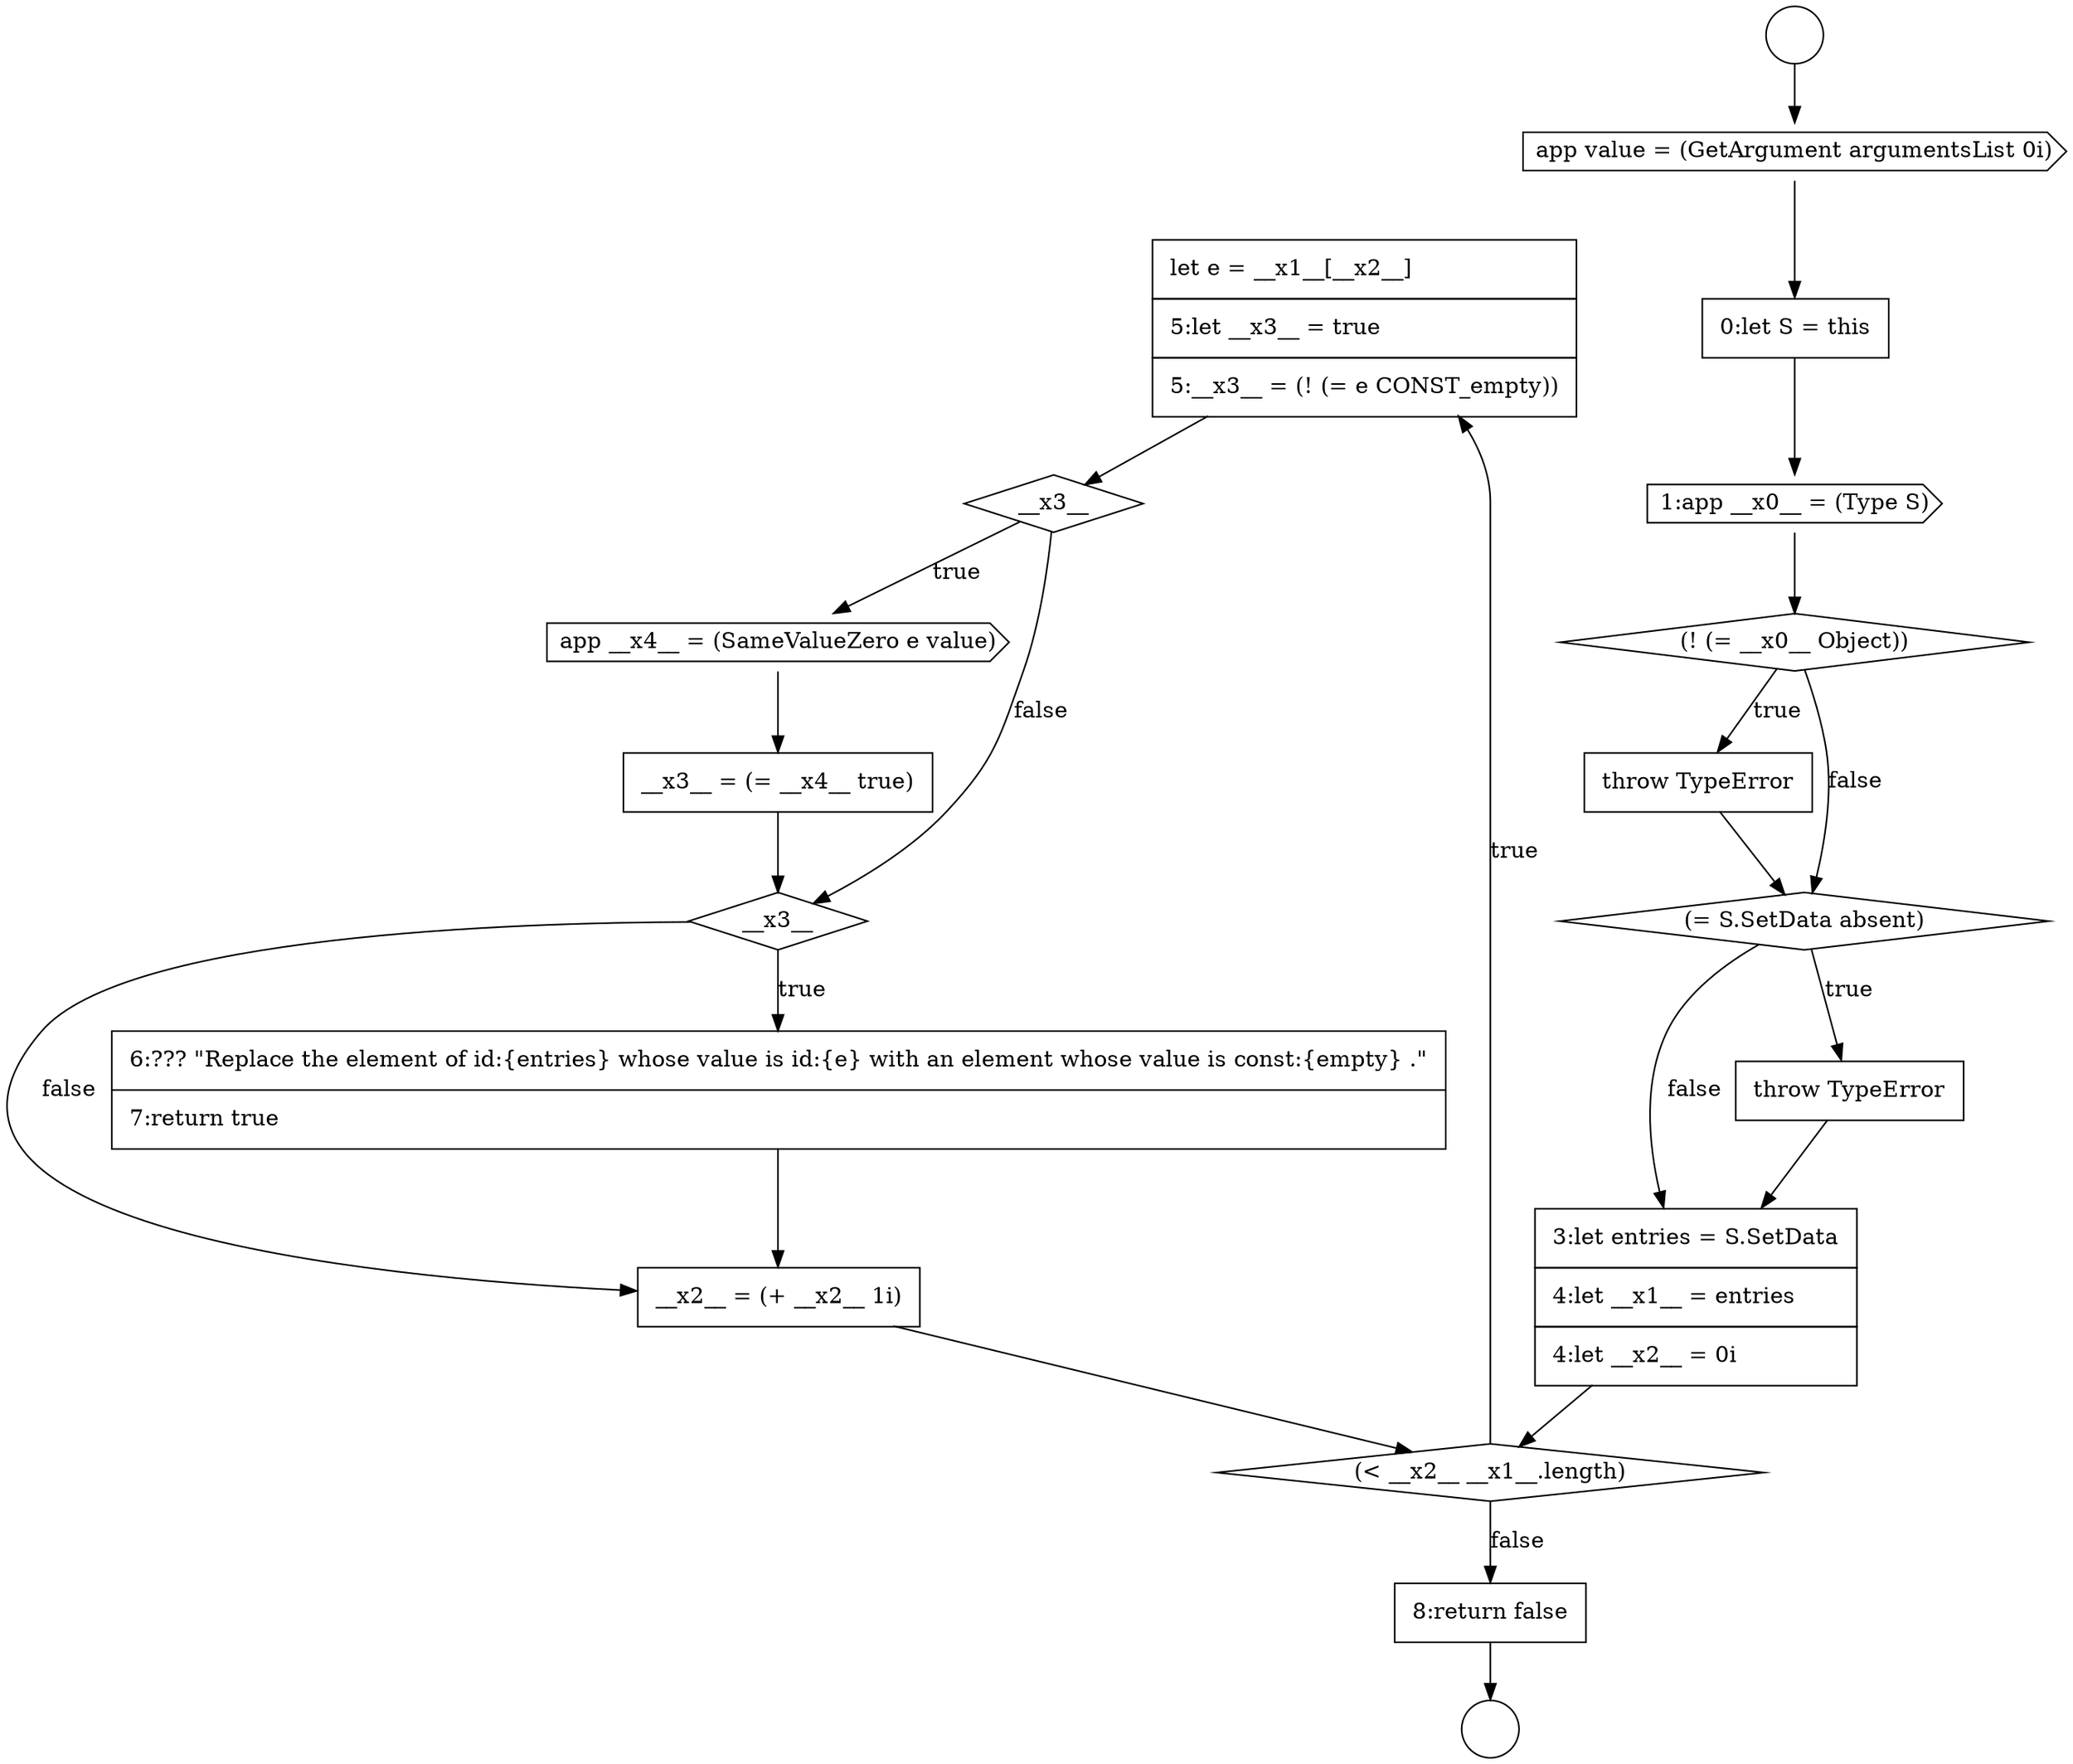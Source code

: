 digraph {
  node15318 [shape=none, margin=0, label=<<font color="black">
    <table border="0" cellborder="1" cellspacing="0" cellpadding="10">
      <tr><td align="left">let e = __x1__[__x2__]</td></tr>
      <tr><td align="left">5:let __x3__ = true</td></tr>
      <tr><td align="left">5:__x3__ = (! (= e CONST_empty))</td></tr>
    </table>
  </font>> color="black" fillcolor="white" style=filled]
  node15311 [shape=cds, label=<<font color="black">1:app __x0__ = (Type S)</font>> color="black" fillcolor="white" style=filled]
  node15321 [shape=none, margin=0, label=<<font color="black">
    <table border="0" cellborder="1" cellspacing="0" cellpadding="10">
      <tr><td align="left">__x3__ = (= __x4__ true)</td></tr>
    </table>
  </font>> color="black" fillcolor="white" style=filled]
  node15313 [shape=none, margin=0, label=<<font color="black">
    <table border="0" cellborder="1" cellspacing="0" cellpadding="10">
      <tr><td align="left">throw TypeError</td></tr>
    </table>
  </font>> color="black" fillcolor="white" style=filled]
  node15312 [shape=diamond, label=<<font color="black">(! (= __x0__ Object))</font>> color="black" fillcolor="white" style=filled]
  node15307 [shape=circle label=" " color="black" fillcolor="white" style=filled]
  node15320 [shape=cds, label=<<font color="black">app __x4__ = (SameValueZero e value)</font>> color="black" fillcolor="white" style=filled]
  node15316 [shape=none, margin=0, label=<<font color="black">
    <table border="0" cellborder="1" cellspacing="0" cellpadding="10">
      <tr><td align="left">3:let entries = S.SetData</td></tr>
      <tr><td align="left">4:let __x1__ = entries</td></tr>
      <tr><td align="left">4:let __x2__ = 0i</td></tr>
    </table>
  </font>> color="black" fillcolor="white" style=filled]
  node15319 [shape=diamond, label=<<font color="black">__x3__</font>> color="black" fillcolor="white" style=filled]
  node15309 [shape=cds, label=<<font color="black">app value = (GetArgument argumentsList 0i)</font>> color="black" fillcolor="white" style=filled]
  node15315 [shape=none, margin=0, label=<<font color="black">
    <table border="0" cellborder="1" cellspacing="0" cellpadding="10">
      <tr><td align="left">throw TypeError</td></tr>
    </table>
  </font>> color="black" fillcolor="white" style=filled]
  node15324 [shape=none, margin=0, label=<<font color="black">
    <table border="0" cellborder="1" cellspacing="0" cellpadding="10">
      <tr><td align="left">__x2__ = (+ __x2__ 1i)</td></tr>
    </table>
  </font>> color="black" fillcolor="white" style=filled]
  node15310 [shape=none, margin=0, label=<<font color="black">
    <table border="0" cellborder="1" cellspacing="0" cellpadding="10">
      <tr><td align="left">0:let S = this</td></tr>
    </table>
  </font>> color="black" fillcolor="white" style=filled]
  node15314 [shape=diamond, label=<<font color="black">(= S.SetData absent)</font>> color="black" fillcolor="white" style=filled]
  node15325 [shape=none, margin=0, label=<<font color="black">
    <table border="0" cellborder="1" cellspacing="0" cellpadding="10">
      <tr><td align="left">8:return false</td></tr>
    </table>
  </font>> color="black" fillcolor="white" style=filled]
  node15322 [shape=diamond, label=<<font color="black">__x3__</font>> color="black" fillcolor="white" style=filled]
  node15317 [shape=diamond, label=<<font color="black">(&lt; __x2__ __x1__.length)</font>> color="black" fillcolor="white" style=filled]
  node15308 [shape=circle label=" " color="black" fillcolor="white" style=filled]
  node15323 [shape=none, margin=0, label=<<font color="black">
    <table border="0" cellborder="1" cellspacing="0" cellpadding="10">
      <tr><td align="left">6:??? &quot;Replace the element of id:{entries} whose value is id:{e} with an element whose value is const:{empty} .&quot;</td></tr>
      <tr><td align="left">7:return true</td></tr>
    </table>
  </font>> color="black" fillcolor="white" style=filled]
  node15310 -> node15311 [ color="black"]
  node15320 -> node15321 [ color="black"]
  node15325 -> node15308 [ color="black"]
  node15319 -> node15320 [label=<<font color="black">true</font>> color="black"]
  node15319 -> node15322 [label=<<font color="black">false</font>> color="black"]
  node15309 -> node15310 [ color="black"]
  node15311 -> node15312 [ color="black"]
  node15322 -> node15323 [label=<<font color="black">true</font>> color="black"]
  node15322 -> node15324 [label=<<font color="black">false</font>> color="black"]
  node15323 -> node15324 [ color="black"]
  node15314 -> node15315 [label=<<font color="black">true</font>> color="black"]
  node15314 -> node15316 [label=<<font color="black">false</font>> color="black"]
  node15324 -> node15317 [ color="black"]
  node15307 -> node15309 [ color="black"]
  node15313 -> node15314 [ color="black"]
  node15315 -> node15316 [ color="black"]
  node15317 -> node15318 [label=<<font color="black">true</font>> color="black"]
  node15317 -> node15325 [label=<<font color="black">false</font>> color="black"]
  node15316 -> node15317 [ color="black"]
  node15321 -> node15322 [ color="black"]
  node15312 -> node15313 [label=<<font color="black">true</font>> color="black"]
  node15312 -> node15314 [label=<<font color="black">false</font>> color="black"]
  node15318 -> node15319 [ color="black"]
}
